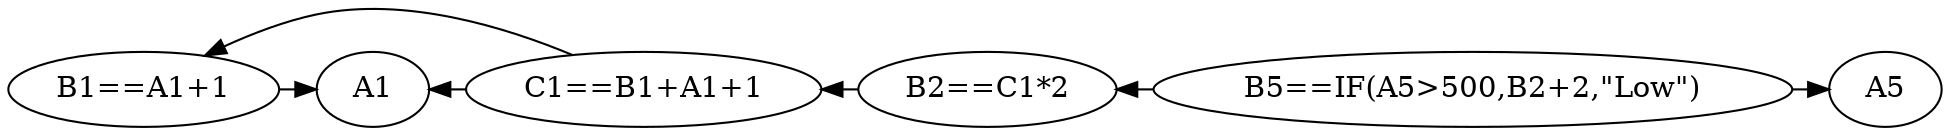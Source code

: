 // Excel
digraph {
	B1 -> A1 [constraint=false]
	B1 [label="B1==A1+1"]
	C1 -> B1 [constraint=false]
	C1 -> A1 [constraint=false]
	C1 [label="C1==B1+A1+1"]
	B2 -> C1 [constraint=false]
	B2 [label="B2==C1*2"]
	B5 -> A5 [constraint=false]
	B5 -> B2 [constraint=false]
	B5 [label="B5==IF(A5>500,B2+2,\"Low\")"]
}
